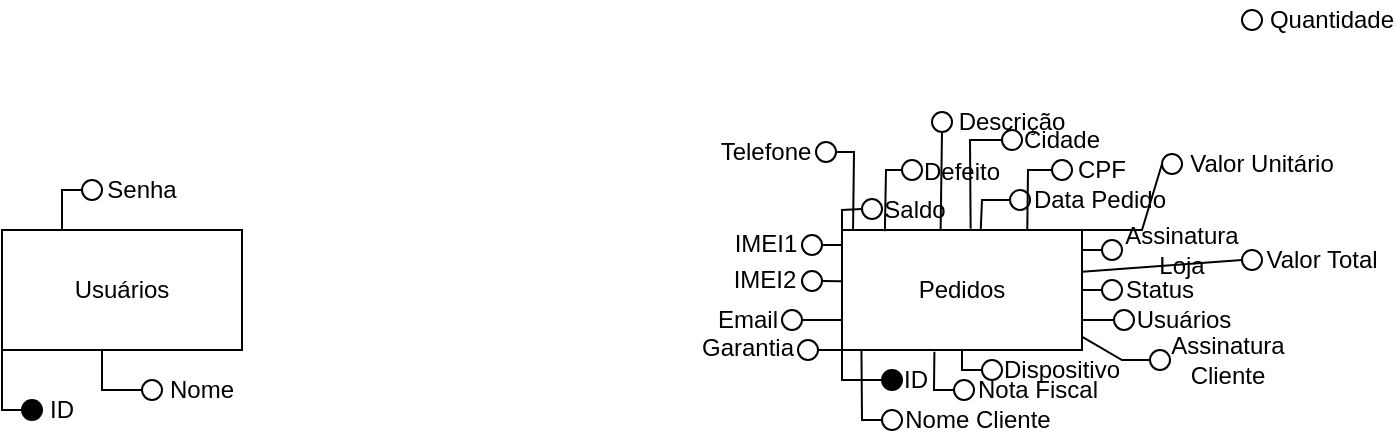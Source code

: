 <mxfile version="22.1.3" type="github">
  <diagram name="Página-1" id="HJyk9LCBEsRbK5NSjiyz">
    <mxGraphModel dx="161" dy="86" grid="1" gridSize="10" guides="1" tooltips="1" connect="1" arrows="1" fold="1" page="1" pageScale="1" pageWidth="827" pageHeight="1169" math="0" shadow="0">
      <root>
        <mxCell id="0" />
        <mxCell id="1" parent="0" />
        <mxCell id="Tr4kyzxwuBD1GOi-1oCC-1" value="Pedidos" style="rounded=0;whiteSpace=wrap;html=1;" vertex="1" parent="1">
          <mxGeometry x="520" y="120" width="120" height="60" as="geometry" />
        </mxCell>
        <mxCell id="Tr4kyzxwuBD1GOi-1oCC-2" value="Usuários" style="rounded=0;whiteSpace=wrap;html=1;" vertex="1" parent="1">
          <mxGeometry x="100" y="120" width="120" height="60" as="geometry" />
        </mxCell>
        <mxCell id="Tr4kyzxwuBD1GOi-1oCC-3" value="" style="ellipse;whiteSpace=wrap;html=1;aspect=fixed;fillColor=#000000;" vertex="1" parent="1">
          <mxGeometry x="110" y="205" width="10" height="10" as="geometry" />
        </mxCell>
        <mxCell id="Tr4kyzxwuBD1GOi-1oCC-4" value="ID" style="text;html=1;strokeColor=none;fillColor=none;align=center;verticalAlign=middle;whiteSpace=wrap;rounded=0;" vertex="1" parent="1">
          <mxGeometry x="120" y="200" width="20" height="20" as="geometry" />
        </mxCell>
        <mxCell id="Tr4kyzxwuBD1GOi-1oCC-6" value="" style="endArrow=none;html=1;rounded=0;exitX=0;exitY=1;exitDx=0;exitDy=0;entryX=0;entryY=0.5;entryDx=0;entryDy=0;" edge="1" parent="1" source="Tr4kyzxwuBD1GOi-1oCC-2" target="Tr4kyzxwuBD1GOi-1oCC-3">
          <mxGeometry width="50" height="50" relative="1" as="geometry">
            <mxPoint x="250" y="200" as="sourcePoint" />
            <mxPoint x="300" y="150" as="targetPoint" />
            <Array as="points">
              <mxPoint x="100" y="210" />
            </Array>
          </mxGeometry>
        </mxCell>
        <mxCell id="Tr4kyzxwuBD1GOi-1oCC-7" value="" style="endArrow=none;html=1;rounded=0;exitX=0;exitY=1;exitDx=0;exitDy=0;entryX=0;entryY=0.5;entryDx=0;entryDy=0;" edge="1" parent="1" target="Tr4kyzxwuBD1GOi-1oCC-8">
          <mxGeometry width="50" height="50" relative="1" as="geometry">
            <mxPoint x="150" y="180" as="sourcePoint" />
            <mxPoint x="160" y="210" as="targetPoint" />
            <Array as="points">
              <mxPoint x="150" y="200" />
            </Array>
          </mxGeometry>
        </mxCell>
        <mxCell id="Tr4kyzxwuBD1GOi-1oCC-8" value="" style="ellipse;whiteSpace=wrap;html=1;aspect=fixed;" vertex="1" parent="1">
          <mxGeometry x="170" y="195" width="10" height="10" as="geometry" />
        </mxCell>
        <mxCell id="Tr4kyzxwuBD1GOi-1oCC-9" value="Nome" style="text;html=1;strokeColor=none;fillColor=none;align=center;verticalAlign=middle;whiteSpace=wrap;rounded=0;" vertex="1" parent="1">
          <mxGeometry x="180" y="190" width="40" height="20" as="geometry" />
        </mxCell>
        <mxCell id="Tr4kyzxwuBD1GOi-1oCC-10" value="" style="endArrow=none;html=1;rounded=0;exitX=0.25;exitY=0;exitDx=0;exitDy=0;entryX=0;entryY=0.5;entryDx=0;entryDy=0;" edge="1" parent="1" source="Tr4kyzxwuBD1GOi-1oCC-2" target="Tr4kyzxwuBD1GOi-1oCC-11">
          <mxGeometry width="50" height="50" relative="1" as="geometry">
            <mxPoint x="130" y="90" as="sourcePoint" />
            <mxPoint x="150" y="110" as="targetPoint" />
            <Array as="points">
              <mxPoint x="130" y="100" />
            </Array>
          </mxGeometry>
        </mxCell>
        <mxCell id="Tr4kyzxwuBD1GOi-1oCC-11" value="" style="ellipse;whiteSpace=wrap;html=1;aspect=fixed;" vertex="1" parent="1">
          <mxGeometry x="140" y="95" width="10" height="10" as="geometry" />
        </mxCell>
        <mxCell id="Tr4kyzxwuBD1GOi-1oCC-13" value="Senha" style="text;html=1;strokeColor=none;fillColor=none;align=center;verticalAlign=middle;whiteSpace=wrap;rounded=0;" vertex="1" parent="1">
          <mxGeometry x="150" y="90" width="40" height="20" as="geometry" />
        </mxCell>
        <mxCell id="Tr4kyzxwuBD1GOi-1oCC-14" value="" style="ellipse;whiteSpace=wrap;html=1;aspect=fixed;fillColor=#000000;" vertex="1" parent="1">
          <mxGeometry x="540" y="190" width="10" height="10" as="geometry" />
        </mxCell>
        <mxCell id="Tr4kyzxwuBD1GOi-1oCC-15" value="ID" style="text;html=1;strokeColor=none;fillColor=none;align=center;verticalAlign=middle;whiteSpace=wrap;rounded=0;" vertex="1" parent="1">
          <mxGeometry x="547" y="185" width="20" height="20" as="geometry" />
        </mxCell>
        <mxCell id="Tr4kyzxwuBD1GOi-1oCC-16" value="" style="endArrow=none;html=1;rounded=0;exitX=0;exitY=1;exitDx=0;exitDy=0;entryX=0;entryY=0.5;entryDx=0;entryDy=0;" edge="1" parent="1" source="Tr4kyzxwuBD1GOi-1oCC-1" target="Tr4kyzxwuBD1GOi-1oCC-14">
          <mxGeometry width="50" height="50" relative="1" as="geometry">
            <mxPoint x="510" y="240" as="sourcePoint" />
            <mxPoint x="560" y="190" as="targetPoint" />
            <Array as="points">
              <mxPoint x="520" y="195" />
            </Array>
          </mxGeometry>
        </mxCell>
        <mxCell id="Tr4kyzxwuBD1GOi-1oCC-17" value="" style="ellipse;whiteSpace=wrap;html=1;aspect=fixed;" vertex="1" parent="1">
          <mxGeometry x="540" y="210" width="10" height="10" as="geometry" />
        </mxCell>
        <mxCell id="Tr4kyzxwuBD1GOi-1oCC-18" value="Nome Cliente" style="text;html=1;strokeColor=none;fillColor=none;align=center;verticalAlign=middle;whiteSpace=wrap;rounded=0;" vertex="1" parent="1">
          <mxGeometry x="548" y="205" width="80" height="20" as="geometry" />
        </mxCell>
        <mxCell id="Tr4kyzxwuBD1GOi-1oCC-19" value="" style="ellipse;whiteSpace=wrap;html=1;aspect=fixed;" vertex="1" parent="1">
          <mxGeometry x="590" y="185" width="10" height="10" as="geometry" />
        </mxCell>
        <mxCell id="Tr4kyzxwuBD1GOi-1oCC-20" value="Dispositivo" style="text;html=1;strokeColor=none;fillColor=none;align=center;verticalAlign=middle;whiteSpace=wrap;rounded=0;" vertex="1" parent="1">
          <mxGeometry x="600" y="180" width="60" height="20" as="geometry" />
        </mxCell>
        <mxCell id="Tr4kyzxwuBD1GOi-1oCC-21" value="" style="ellipse;whiteSpace=wrap;html=1;aspect=fixed;" vertex="1" parent="1">
          <mxGeometry x="507" y="76" width="10" height="10" as="geometry" />
        </mxCell>
        <mxCell id="Tr4kyzxwuBD1GOi-1oCC-22" value="Telefone" style="text;html=1;strokeColor=none;fillColor=none;align=center;verticalAlign=middle;whiteSpace=wrap;rounded=0;" vertex="1" parent="1">
          <mxGeometry x="457" y="71" width="50" height="20" as="geometry" />
        </mxCell>
        <mxCell id="Tr4kyzxwuBD1GOi-1oCC-28" value="" style="ellipse;whiteSpace=wrap;html=1;aspect=fixed;" vertex="1" parent="1">
          <mxGeometry x="600" y="70" width="10" height="10" as="geometry" />
        </mxCell>
        <mxCell id="Tr4kyzxwuBD1GOi-1oCC-29" value="Cidade" style="text;html=1;strokeColor=none;fillColor=none;align=center;verticalAlign=middle;whiteSpace=wrap;rounded=0;" vertex="1" parent="1">
          <mxGeometry x="610" y="65" width="40" height="20" as="geometry" />
        </mxCell>
        <mxCell id="Tr4kyzxwuBD1GOi-1oCC-30" value="" style="ellipse;whiteSpace=wrap;html=1;aspect=fixed;" vertex="1" parent="1">
          <mxGeometry x="625" y="85" width="10" height="10" as="geometry" />
        </mxCell>
        <mxCell id="Tr4kyzxwuBD1GOi-1oCC-31" value="CPF" style="text;html=1;strokeColor=none;fillColor=none;align=center;verticalAlign=middle;whiteSpace=wrap;rounded=0;" vertex="1" parent="1">
          <mxGeometry x="635" y="80" width="30" height="20" as="geometry" />
        </mxCell>
        <mxCell id="Tr4kyzxwuBD1GOi-1oCC-32" value="" style="ellipse;whiteSpace=wrap;html=1;aspect=fixed;" vertex="1" parent="1">
          <mxGeometry x="604" y="100" width="10" height="10" as="geometry" />
        </mxCell>
        <mxCell id="Tr4kyzxwuBD1GOi-1oCC-33" value="Data Pedido" style="text;html=1;strokeColor=none;fillColor=none;align=center;verticalAlign=middle;whiteSpace=wrap;rounded=0;" vertex="1" parent="1">
          <mxGeometry x="614" y="97" width="70" height="15" as="geometry" />
        </mxCell>
        <mxCell id="Tr4kyzxwuBD1GOi-1oCC-34" value="" style="ellipse;whiteSpace=wrap;html=1;aspect=fixed;" vertex="1" parent="1">
          <mxGeometry x="576" y="195" width="10" height="10" as="geometry" />
        </mxCell>
        <mxCell id="Tr4kyzxwuBD1GOi-1oCC-35" value="Nota Fiscal" style="text;html=1;strokeColor=none;fillColor=none;align=center;verticalAlign=middle;whiteSpace=wrap;rounded=0;" vertex="1" parent="1">
          <mxGeometry x="583" y="195" width="70" height="10" as="geometry" />
        </mxCell>
        <mxCell id="Tr4kyzxwuBD1GOi-1oCC-36" value="" style="ellipse;whiteSpace=wrap;html=1;aspect=fixed;" vertex="1" parent="1">
          <mxGeometry x="490" y="160" width="10" height="10" as="geometry" />
        </mxCell>
        <mxCell id="Tr4kyzxwuBD1GOi-1oCC-37" value="Email" style="text;html=1;strokeColor=none;fillColor=none;align=center;verticalAlign=middle;whiteSpace=wrap;rounded=0;" vertex="1" parent="1">
          <mxGeometry x="457" y="155" width="32" height="20" as="geometry" />
        </mxCell>
        <mxCell id="Tr4kyzxwuBD1GOi-1oCC-38" value="" style="ellipse;whiteSpace=wrap;html=1;aspect=fixed;" vertex="1" parent="1">
          <mxGeometry x="498" y="175" width="10" height="10" as="geometry" />
        </mxCell>
        <mxCell id="Tr4kyzxwuBD1GOi-1oCC-39" value="Garantia" style="text;html=1;strokeColor=none;fillColor=none;align=center;verticalAlign=middle;whiteSpace=wrap;rounded=0;" vertex="1" parent="1">
          <mxGeometry x="448" y="173" width="50" height="11" as="geometry" />
        </mxCell>
        <mxCell id="Tr4kyzxwuBD1GOi-1oCC-40" value="" style="ellipse;whiteSpace=wrap;html=1;aspect=fixed;" vertex="1" parent="1">
          <mxGeometry x="550" y="85" width="10" height="10" as="geometry" />
        </mxCell>
        <mxCell id="Tr4kyzxwuBD1GOi-1oCC-41" value="Defeito" style="text;html=1;strokeColor=none;fillColor=none;align=center;verticalAlign=middle;whiteSpace=wrap;rounded=0;" vertex="1" parent="1">
          <mxGeometry x="560" y="86" width="40" height="10" as="geometry" />
        </mxCell>
        <mxCell id="Tr4kyzxwuBD1GOi-1oCC-42" value="" style="ellipse;whiteSpace=wrap;html=1;aspect=fixed;" vertex="1" parent="1">
          <mxGeometry x="500" y="122.5" width="10" height="10" as="geometry" />
        </mxCell>
        <mxCell id="Tr4kyzxwuBD1GOi-1oCC-43" value="IMEI1" style="text;html=1;strokeColor=none;fillColor=none;align=center;verticalAlign=middle;whiteSpace=wrap;rounded=0;" vertex="1" parent="1">
          <mxGeometry x="466" y="116.5" width="32" height="20" as="geometry" />
        </mxCell>
        <mxCell id="Tr4kyzxwuBD1GOi-1oCC-44" value="" style="ellipse;whiteSpace=wrap;html=1;aspect=fixed;" vertex="1" parent="1">
          <mxGeometry x="500" y="140.5" width="10" height="10" as="geometry" />
        </mxCell>
        <mxCell id="Tr4kyzxwuBD1GOi-1oCC-45" value="IMEI2" style="text;html=1;strokeColor=none;fillColor=none;align=center;verticalAlign=middle;whiteSpace=wrap;rounded=0;" vertex="1" parent="1">
          <mxGeometry x="465" y="135" width="33" height="20" as="geometry" />
        </mxCell>
        <mxCell id="Tr4kyzxwuBD1GOi-1oCC-46" value="" style="ellipse;whiteSpace=wrap;html=1;aspect=fixed;" vertex="1" parent="1">
          <mxGeometry x="720" y="10" width="10" height="10" as="geometry" />
        </mxCell>
        <mxCell id="Tr4kyzxwuBD1GOi-1oCC-47" value="Quantidade" style="text;html=1;strokeColor=none;fillColor=none;align=center;verticalAlign=middle;whiteSpace=wrap;rounded=0;" vertex="1" parent="1">
          <mxGeometry x="735" y="5" width="60" height="20" as="geometry" />
        </mxCell>
        <mxCell id="Tr4kyzxwuBD1GOi-1oCC-50" value="" style="ellipse;whiteSpace=wrap;html=1;aspect=fixed;" vertex="1" parent="1">
          <mxGeometry x="565" y="61" width="10" height="10" as="geometry" />
        </mxCell>
        <mxCell id="Tr4kyzxwuBD1GOi-1oCC-51" value="Descrição" style="text;html=1;strokeColor=none;fillColor=none;align=center;verticalAlign=middle;whiteSpace=wrap;rounded=0;" vertex="1" parent="1">
          <mxGeometry x="575" y="56" width="60" height="20" as="geometry" />
        </mxCell>
        <mxCell id="Tr4kyzxwuBD1GOi-1oCC-52" value="" style="ellipse;whiteSpace=wrap;html=1;aspect=fixed;" vertex="1" parent="1">
          <mxGeometry x="680" y="82" width="10" height="10" as="geometry" />
        </mxCell>
        <mxCell id="Tr4kyzxwuBD1GOi-1oCC-53" value="Valor Unitário" style="text;html=1;strokeColor=none;fillColor=none;align=center;verticalAlign=middle;whiteSpace=wrap;rounded=0;" vertex="1" parent="1">
          <mxGeometry x="690" y="77" width="80" height="20" as="geometry" />
        </mxCell>
        <mxCell id="Tr4kyzxwuBD1GOi-1oCC-54" value="" style="ellipse;whiteSpace=wrap;html=1;aspect=fixed;" vertex="1" parent="1">
          <mxGeometry x="720" y="130" width="10" height="10" as="geometry" />
        </mxCell>
        <mxCell id="Tr4kyzxwuBD1GOi-1oCC-55" value="Valor Total" style="text;html=1;strokeColor=none;fillColor=none;align=center;verticalAlign=middle;whiteSpace=wrap;rounded=0;" vertex="1" parent="1">
          <mxGeometry x="730" y="125" width="60" height="20" as="geometry" />
        </mxCell>
        <mxCell id="Tr4kyzxwuBD1GOi-1oCC-56" value="" style="ellipse;whiteSpace=wrap;html=1;aspect=fixed;" vertex="1" parent="1">
          <mxGeometry x="530" y="104.5" width="10" height="10" as="geometry" />
        </mxCell>
        <mxCell id="Tr4kyzxwuBD1GOi-1oCC-57" value="Saldo" style="text;html=1;strokeColor=none;fillColor=none;align=center;verticalAlign=middle;whiteSpace=wrap;rounded=0;" vertex="1" parent="1">
          <mxGeometry x="540" y="104.5" width="33" height="10.5" as="geometry" />
        </mxCell>
        <mxCell id="Tr4kyzxwuBD1GOi-1oCC-58" value="" style="ellipse;whiteSpace=wrap;html=1;aspect=fixed;" vertex="1" parent="1">
          <mxGeometry x="674" y="180" width="10" height="10" as="geometry" />
        </mxCell>
        <mxCell id="Tr4kyzxwuBD1GOi-1oCC-59" value="Assinatura Cliente" style="text;html=1;strokeColor=none;fillColor=none;align=center;verticalAlign=middle;whiteSpace=wrap;rounded=0;" vertex="1" parent="1">
          <mxGeometry x="678" y="175" width="70" height="20" as="geometry" />
        </mxCell>
        <mxCell id="Tr4kyzxwuBD1GOi-1oCC-60" value="" style="ellipse;whiteSpace=wrap;html=1;aspect=fixed;" vertex="1" parent="1">
          <mxGeometry x="650" y="125" width="10" height="10" as="geometry" />
        </mxCell>
        <mxCell id="Tr4kyzxwuBD1GOi-1oCC-61" value="Assinatura Loja" style="text;html=1;strokeColor=none;fillColor=none;align=center;verticalAlign=middle;whiteSpace=wrap;rounded=0;" vertex="1" parent="1">
          <mxGeometry x="660" y="120" width="60" height="20" as="geometry" />
        </mxCell>
        <mxCell id="Tr4kyzxwuBD1GOi-1oCC-62" value="" style="ellipse;whiteSpace=wrap;html=1;aspect=fixed;" vertex="1" parent="1">
          <mxGeometry x="656" y="160" width="10" height="10" as="geometry" />
        </mxCell>
        <mxCell id="Tr4kyzxwuBD1GOi-1oCC-63" value="Usuários" style="text;html=1;strokeColor=none;fillColor=none;align=center;verticalAlign=middle;whiteSpace=wrap;rounded=0;" vertex="1" parent="1">
          <mxGeometry x="666" y="155" width="50" height="20" as="geometry" />
        </mxCell>
        <mxCell id="Tr4kyzxwuBD1GOi-1oCC-64" value="" style="ellipse;whiteSpace=wrap;html=1;aspect=fixed;" vertex="1" parent="1">
          <mxGeometry x="650" y="145" width="10" height="10" as="geometry" />
        </mxCell>
        <mxCell id="Tr4kyzxwuBD1GOi-1oCC-65" value="Status" style="text;html=1;strokeColor=none;fillColor=none;align=center;verticalAlign=middle;whiteSpace=wrap;rounded=0;" vertex="1" parent="1">
          <mxGeometry x="659" y="140" width="40" height="20" as="geometry" />
        </mxCell>
        <mxCell id="Tr4kyzxwuBD1GOi-1oCC-70" value="" style="endArrow=none;html=1;rounded=0;exitX=0.081;exitY=0.995;exitDx=0;exitDy=0;exitPerimeter=0;entryX=0;entryY=0.5;entryDx=0;entryDy=0;" edge="1" parent="1" source="Tr4kyzxwuBD1GOi-1oCC-1" target="Tr4kyzxwuBD1GOi-1oCC-17">
          <mxGeometry width="50" height="50" relative="1" as="geometry">
            <mxPoint x="570" y="160" as="sourcePoint" />
            <mxPoint x="620" y="110" as="targetPoint" />
            <Array as="points">
              <mxPoint x="530" y="215" />
            </Array>
          </mxGeometry>
        </mxCell>
        <mxCell id="Tr4kyzxwuBD1GOi-1oCC-71" value="" style="endArrow=none;html=1;rounded=0;entryX=0.5;entryY=1;entryDx=0;entryDy=0;exitX=0;exitY=0.5;exitDx=0;exitDy=0;" edge="1" parent="1" source="Tr4kyzxwuBD1GOi-1oCC-19" target="Tr4kyzxwuBD1GOi-1oCC-1">
          <mxGeometry width="50" height="50" relative="1" as="geometry">
            <mxPoint x="570" y="230" as="sourcePoint" />
            <mxPoint x="620" y="180" as="targetPoint" />
            <Array as="points">
              <mxPoint x="580" y="190" />
            </Array>
          </mxGeometry>
        </mxCell>
        <mxCell id="Tr4kyzxwuBD1GOi-1oCC-73" value="" style="endArrow=none;html=1;rounded=0;entryX=0;entryY=0.5;entryDx=0;entryDy=0;" edge="1" parent="1" target="Tr4kyzxwuBD1GOi-1oCC-64">
          <mxGeometry width="50" height="50" relative="1" as="geometry">
            <mxPoint x="640" y="150" as="sourcePoint" />
            <mxPoint x="640" y="120" as="targetPoint" />
          </mxGeometry>
        </mxCell>
        <mxCell id="Tr4kyzxwuBD1GOi-1oCC-74" value="" style="endArrow=none;html=1;rounded=0;exitX=1;exitY=0.75;exitDx=0;exitDy=0;entryX=0;entryY=0.5;entryDx=0;entryDy=0;" edge="1" parent="1" source="Tr4kyzxwuBD1GOi-1oCC-1" target="Tr4kyzxwuBD1GOi-1oCC-62">
          <mxGeometry width="50" height="50" relative="1" as="geometry">
            <mxPoint x="680" y="180" as="sourcePoint" />
            <mxPoint x="730" y="130" as="targetPoint" />
          </mxGeometry>
        </mxCell>
        <mxCell id="Tr4kyzxwuBD1GOi-1oCC-75" value="" style="endArrow=none;html=1;rounded=0;entryX=0;entryY=0.5;entryDx=0;entryDy=0;" edge="1" parent="1" target="Tr4kyzxwuBD1GOi-1oCC-60">
          <mxGeometry width="50" height="50" relative="1" as="geometry">
            <mxPoint x="640" y="130" as="sourcePoint" />
            <mxPoint x="690" y="120" as="targetPoint" />
          </mxGeometry>
        </mxCell>
        <mxCell id="Tr4kyzxwuBD1GOi-1oCC-77" value="" style="endArrow=none;html=1;rounded=0;exitX=-0.003;exitY=0.126;exitDx=0;exitDy=0;exitPerimeter=0;entryX=1;entryY=0.5;entryDx=0;entryDy=0;" edge="1" parent="1" source="Tr4kyzxwuBD1GOi-1oCC-1" target="Tr4kyzxwuBD1GOi-1oCC-42">
          <mxGeometry width="50" height="50" relative="1" as="geometry">
            <mxPoint x="450" y="170" as="sourcePoint" />
            <mxPoint x="500" y="120" as="targetPoint" />
          </mxGeometry>
        </mxCell>
        <mxCell id="Tr4kyzxwuBD1GOi-1oCC-78" value="" style="endArrow=none;html=1;rounded=0;exitX=-0.004;exitY=0.428;exitDx=0;exitDy=0;exitPerimeter=0;entryX=1;entryY=0.5;entryDx=0;entryDy=0;" edge="1" parent="1" source="Tr4kyzxwuBD1GOi-1oCC-1" target="Tr4kyzxwuBD1GOi-1oCC-44">
          <mxGeometry width="50" height="50" relative="1" as="geometry">
            <mxPoint x="530" y="138" as="sourcePoint" />
            <mxPoint x="520" y="138" as="targetPoint" />
          </mxGeometry>
        </mxCell>
        <mxCell id="Tr4kyzxwuBD1GOi-1oCC-79" value="" style="endArrow=none;html=1;rounded=0;exitX=0;exitY=0.75;exitDx=0;exitDy=0;entryX=1;entryY=0.5;entryDx=0;entryDy=0;" edge="1" parent="1" source="Tr4kyzxwuBD1GOi-1oCC-1" target="Tr4kyzxwuBD1GOi-1oCC-36">
          <mxGeometry width="50" height="50" relative="1" as="geometry">
            <mxPoint x="540" y="148" as="sourcePoint" />
            <mxPoint x="530" y="148" as="targetPoint" />
          </mxGeometry>
        </mxCell>
        <mxCell id="Tr4kyzxwuBD1GOi-1oCC-80" value="" style="endArrow=none;html=1;rounded=0;entryX=0;entryY=0.5;entryDx=0;entryDy=0;exitX=1.003;exitY=0.892;exitDx=0;exitDy=0;exitPerimeter=0;" edge="1" parent="1" source="Tr4kyzxwuBD1GOi-1oCC-1" target="Tr4kyzxwuBD1GOi-1oCC-58">
          <mxGeometry width="50" height="50" relative="1" as="geometry">
            <mxPoint x="610" y="230" as="sourcePoint" />
            <mxPoint x="670" y="190" as="targetPoint" />
            <Array as="points">
              <mxPoint x="660" y="185" />
            </Array>
          </mxGeometry>
        </mxCell>
        <mxCell id="Tr4kyzxwuBD1GOi-1oCC-82" value="" style="endArrow=none;html=1;rounded=0;exitX=0.578;exitY=0.002;exitDx=0;exitDy=0;exitPerimeter=0;entryX=0;entryY=0.5;entryDx=0;entryDy=0;" edge="1" parent="1" source="Tr4kyzxwuBD1GOi-1oCC-1" target="Tr4kyzxwuBD1GOi-1oCC-32">
          <mxGeometry width="50" height="50" relative="1" as="geometry">
            <mxPoint x="600" y="140" as="sourcePoint" />
            <mxPoint x="650" y="90" as="targetPoint" />
            <Array as="points">
              <mxPoint x="590" y="105" />
            </Array>
          </mxGeometry>
        </mxCell>
        <mxCell id="Tr4kyzxwuBD1GOi-1oCC-83" value="" style="endArrow=none;html=1;rounded=0;exitX=0;exitY=0;exitDx=0;exitDy=0;entryX=0;entryY=0.5;entryDx=0;entryDy=0;" edge="1" parent="1" source="Tr4kyzxwuBD1GOi-1oCC-1" target="Tr4kyzxwuBD1GOi-1oCC-56">
          <mxGeometry width="50" height="50" relative="1" as="geometry">
            <mxPoint x="510" y="120" as="sourcePoint" />
            <mxPoint x="560" y="70" as="targetPoint" />
            <Array as="points">
              <mxPoint x="520" y="110" />
            </Array>
          </mxGeometry>
        </mxCell>
        <mxCell id="Tr4kyzxwuBD1GOi-1oCC-84" value="" style="endArrow=none;html=1;rounded=0;exitX=0.162;exitY=0.011;exitDx=0;exitDy=0;exitPerimeter=0;entryX=0;entryY=0.5;entryDx=0;entryDy=0;" edge="1" parent="1">
          <mxGeometry width="50" height="50" relative="1" as="geometry">
            <mxPoint x="541.44" y="120.66" as="sourcePoint" />
            <mxPoint x="550" y="90" as="targetPoint" />
            <Array as="points">
              <mxPoint x="542" y="90" />
            </Array>
          </mxGeometry>
        </mxCell>
        <mxCell id="Tr4kyzxwuBD1GOi-1oCC-85" value="" style="endArrow=none;html=1;rounded=0;entryX=0;entryY=1;entryDx=0;entryDy=0;exitX=1;exitY=0.5;exitDx=0;exitDy=0;" edge="1" parent="1" source="Tr4kyzxwuBD1GOi-1oCC-38" target="Tr4kyzxwuBD1GOi-1oCC-1">
          <mxGeometry width="50" height="50" relative="1" as="geometry">
            <mxPoint x="510" y="180" as="sourcePoint" />
            <mxPoint x="540" y="170" as="targetPoint" />
            <Array as="points">
              <mxPoint x="520" y="180" />
            </Array>
          </mxGeometry>
        </mxCell>
        <mxCell id="Tr4kyzxwuBD1GOi-1oCC-87" value="" style="endArrow=none;html=1;rounded=0;entryX=0;entryY=0.5;entryDx=0;entryDy=0;exitX=0.385;exitY=1.014;exitDx=0;exitDy=0;exitPerimeter=0;" edge="1" parent="1" source="Tr4kyzxwuBD1GOi-1oCC-1" target="Tr4kyzxwuBD1GOi-1oCC-34">
          <mxGeometry width="50" height="50" relative="1" as="geometry">
            <mxPoint x="520" y="210" as="sourcePoint" />
            <mxPoint x="570" y="160" as="targetPoint" />
            <Array as="points">
              <mxPoint x="566" y="200" />
            </Array>
          </mxGeometry>
        </mxCell>
        <mxCell id="Tr4kyzxwuBD1GOi-1oCC-88" value="" style="endArrow=none;html=1;rounded=0;entryX=0;entryY=0.5;entryDx=0;entryDy=0;exitX=0.772;exitY=0;exitDx=0;exitDy=0;exitPerimeter=0;" edge="1" parent="1" source="Tr4kyzxwuBD1GOi-1oCC-1" target="Tr4kyzxwuBD1GOi-1oCC-30">
          <mxGeometry width="50" height="50" relative="1" as="geometry">
            <mxPoint x="630" y="120" as="sourcePoint" />
            <mxPoint x="680" y="70" as="targetPoint" />
            <Array as="points">
              <mxPoint x="613" y="90" />
            </Array>
          </mxGeometry>
        </mxCell>
        <mxCell id="Tr4kyzxwuBD1GOi-1oCC-91" value="" style="endArrow=none;html=1;rounded=0;exitX=1;exitY=0.5;exitDx=0;exitDy=0;entryX=0.046;entryY=-0.021;entryDx=0;entryDy=0;entryPerimeter=0;" edge="1" parent="1" source="Tr4kyzxwuBD1GOi-1oCC-21">
          <mxGeometry width="50" height="50" relative="1" as="geometry">
            <mxPoint x="517.0" y="82" as="sourcePoint" />
            <mxPoint x="525.52" y="119.74" as="targetPoint" />
            <Array as="points">
              <mxPoint x="526" y="81" />
            </Array>
          </mxGeometry>
        </mxCell>
        <mxCell id="Tr4kyzxwuBD1GOi-1oCC-92" value="" style="endArrow=none;html=1;rounded=0;entryX=0;entryY=0.5;entryDx=0;entryDy=0;exitX=0.536;exitY=-0.011;exitDx=0;exitDy=0;exitPerimeter=0;" edge="1" parent="1" source="Tr4kyzxwuBD1GOi-1oCC-1" target="Tr4kyzxwuBD1GOi-1oCC-28">
          <mxGeometry width="50" height="50" relative="1" as="geometry">
            <mxPoint x="600" y="190" as="sourcePoint" />
            <mxPoint x="650" y="140" as="targetPoint" />
            <Array as="points">
              <mxPoint x="584" y="75" />
            </Array>
          </mxGeometry>
        </mxCell>
        <mxCell id="Tr4kyzxwuBD1GOi-1oCC-93" value="" style="endArrow=none;html=1;rounded=0;exitX=1.001;exitY=0.347;exitDx=0;exitDy=0;exitPerimeter=0;entryX=1;entryY=0.75;entryDx=0;entryDy=0;" edge="1" parent="1" source="Tr4kyzxwuBD1GOi-1oCC-1" target="Tr4kyzxwuBD1GOi-1oCC-61">
          <mxGeometry width="50" height="50" relative="1" as="geometry">
            <mxPoint x="680" y="140" as="sourcePoint" />
            <mxPoint x="730" y="90" as="targetPoint" />
          </mxGeometry>
        </mxCell>
        <mxCell id="Tr4kyzxwuBD1GOi-1oCC-94" value="" style="endArrow=none;html=1;rounded=0;exitX=1;exitY=0;exitDx=0;exitDy=0;entryX=0;entryY=0.5;entryDx=0;entryDy=0;" edge="1" parent="1" source="Tr4kyzxwuBD1GOi-1oCC-1" target="Tr4kyzxwuBD1GOi-1oCC-52">
          <mxGeometry width="50" height="50" relative="1" as="geometry">
            <mxPoint x="680" y="140" as="sourcePoint" />
            <mxPoint x="730" y="90" as="targetPoint" />
            <Array as="points">
              <mxPoint x="670" y="120" />
            </Array>
          </mxGeometry>
        </mxCell>
        <mxCell id="Tr4kyzxwuBD1GOi-1oCC-95" value="" style="endArrow=none;html=1;rounded=0;entryX=0.5;entryY=1;entryDx=0;entryDy=0;exitX=0.411;exitY=-0.008;exitDx=0;exitDy=0;exitPerimeter=0;" edge="1" parent="1" source="Tr4kyzxwuBD1GOi-1oCC-1" target="Tr4kyzxwuBD1GOi-1oCC-50">
          <mxGeometry width="50" height="50" relative="1" as="geometry">
            <mxPoint x="680" y="140" as="sourcePoint" />
            <mxPoint x="730" y="90" as="targetPoint" />
          </mxGeometry>
        </mxCell>
      </root>
    </mxGraphModel>
  </diagram>
</mxfile>
